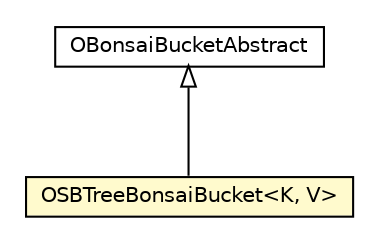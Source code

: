 #!/usr/local/bin/dot
#
# Class diagram 
# Generated by UMLGraph version R5_6-24-gf6e263 (http://www.umlgraph.org/)
#

digraph G {
	edge [fontname="Helvetica",fontsize=10,labelfontname="Helvetica",labelfontsize=10];
	node [fontname="Helvetica",fontsize=10,shape=plaintext];
	nodesep=0.25;
	ranksep=0.5;
	// com.orientechnologies.orient.core.index.sbtreebonsai.local.OSBTreeBonsaiBucket<K, V>
	c3222397 [label=<<table title="com.orientechnologies.orient.core.index.sbtreebonsai.local.OSBTreeBonsaiBucket" border="0" cellborder="1" cellspacing="0" cellpadding="2" port="p" bgcolor="lemonChiffon" href="./OSBTreeBonsaiBucket.html">
		<tr><td><table border="0" cellspacing="0" cellpadding="1">
<tr><td align="center" balign="center"> OSBTreeBonsaiBucket&lt;K, V&gt; </td></tr>
		</table></td></tr>
		</table>>, URL="./OSBTreeBonsaiBucket.html", fontname="Helvetica", fontcolor="black", fontsize=10.0];
	// com.orientechnologies.orient.core.index.sbtreebonsai.local.OBonsaiBucketAbstract
	c3222399 [label=<<table title="com.orientechnologies.orient.core.index.sbtreebonsai.local.OBonsaiBucketAbstract" border="0" cellborder="1" cellspacing="0" cellpadding="2" port="p" href="./OBonsaiBucketAbstract.html">
		<tr><td><table border="0" cellspacing="0" cellpadding="1">
<tr><td align="center" balign="center"> OBonsaiBucketAbstract </td></tr>
		</table></td></tr>
		</table>>, URL="./OBonsaiBucketAbstract.html", fontname="Helvetica", fontcolor="black", fontsize=10.0];
	//com.orientechnologies.orient.core.index.sbtreebonsai.local.OSBTreeBonsaiBucket<K, V> extends com.orientechnologies.orient.core.index.sbtreebonsai.local.OBonsaiBucketAbstract
	c3222399:p -> c3222397:p [dir=back,arrowtail=empty];
}

